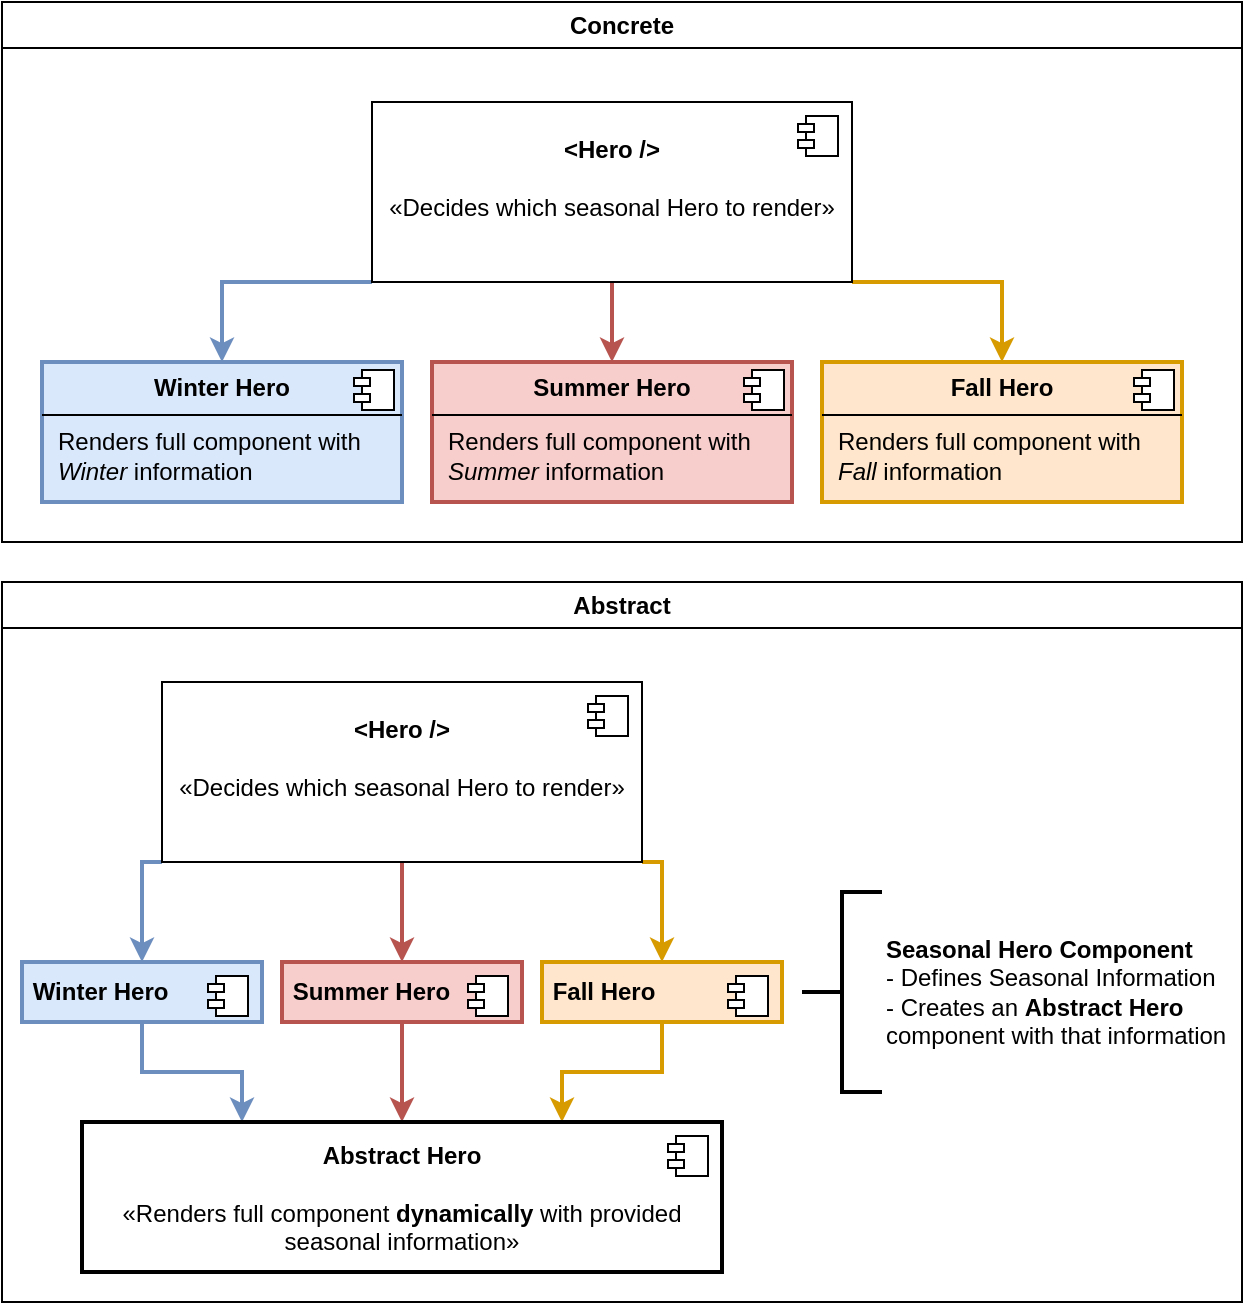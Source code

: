<mxfile version="28.0.7">
  <diagram name="Page-1" id="cSjFrMsoXzucoti7D4QO">
    <mxGraphModel dx="844" dy="591" grid="1" gridSize="10" guides="1" tooltips="1" connect="1" arrows="1" fold="1" page="1" pageScale="1" pageWidth="850" pageHeight="1100" math="0" shadow="0">
      <root>
        <mxCell id="0" />
        <mxCell id="1" parent="0" />
        <mxCell id="saDV-E0BetmcDKzamTSy-1" value="Concrete" style="swimlane;whiteSpace=wrap;html=1;" vertex="1" parent="1">
          <mxGeometry x="60" y="130" width="620" height="270" as="geometry" />
        </mxCell>
        <mxCell id="saDV-E0BetmcDKzamTSy-13" style="edgeStyle=orthogonalEdgeStyle;rounded=0;orthogonalLoop=1;jettySize=auto;html=1;entryX=0.5;entryY=0;entryDx=0;entryDy=0;fillColor=#f8cecc;strokeColor=#b85450;strokeWidth=2;" edge="1" parent="saDV-E0BetmcDKzamTSy-1" source="saDV-E0BetmcDKzamTSy-2" target="saDV-E0BetmcDKzamTSy-7">
          <mxGeometry relative="1" as="geometry" />
        </mxCell>
        <mxCell id="saDV-E0BetmcDKzamTSy-14" style="edgeStyle=orthogonalEdgeStyle;rounded=0;orthogonalLoop=1;jettySize=auto;html=1;entryX=0.5;entryY=0;entryDx=0;entryDy=0;fillColor=#ffe6cc;strokeColor=#d79b00;strokeWidth=2;" edge="1" parent="saDV-E0BetmcDKzamTSy-1" source="saDV-E0BetmcDKzamTSy-2" target="saDV-E0BetmcDKzamTSy-9">
          <mxGeometry relative="1" as="geometry">
            <Array as="points">
              <mxPoint x="500" y="140" />
            </Array>
          </mxGeometry>
        </mxCell>
        <mxCell id="saDV-E0BetmcDKzamTSy-15" style="edgeStyle=orthogonalEdgeStyle;rounded=0;orthogonalLoop=1;jettySize=auto;html=1;entryX=0.5;entryY=0;entryDx=0;entryDy=0;fillColor=#dae8fc;strokeColor=#6c8ebf;strokeWidth=2;" edge="1" parent="saDV-E0BetmcDKzamTSy-1" source="saDV-E0BetmcDKzamTSy-2" target="saDV-E0BetmcDKzamTSy-5">
          <mxGeometry relative="1" as="geometry">
            <Array as="points">
              <mxPoint x="110" y="140" />
            </Array>
          </mxGeometry>
        </mxCell>
        <mxCell id="saDV-E0BetmcDKzamTSy-2" value="&lt;div&gt;&lt;b&gt;&amp;lt;Hero&lt;/b&gt;&amp;nbsp;&lt;b&gt;/&amp;gt;&lt;/b&gt;&lt;/div&gt;&lt;br&gt;«Decides which seasonal Hero to render»&lt;div&gt;&lt;br/&gt;&lt;/div&gt;" style="html=1;dropTarget=0;whiteSpace=wrap;" vertex="1" parent="saDV-E0BetmcDKzamTSy-1">
          <mxGeometry x="185" y="50" width="240" height="90" as="geometry" />
        </mxCell>
        <mxCell id="saDV-E0BetmcDKzamTSy-3" value="" style="shape=module;jettyWidth=8;jettyHeight=4;" vertex="1" parent="saDV-E0BetmcDKzamTSy-2">
          <mxGeometry x="1" width="20" height="20" relative="1" as="geometry">
            <mxPoint x="-27" y="7" as="offset" />
          </mxGeometry>
        </mxCell>
        <mxCell id="saDV-E0BetmcDKzamTSy-5" value="&lt;p style=&quot;margin:0px;margin-top:6px;text-align:center;&quot;&gt;&lt;b&gt;Winter Hero&lt;/b&gt;&lt;/p&gt;&lt;hr size=&quot;1&quot; style=&quot;border-style:solid;&quot;&gt;&lt;p style=&quot;margin:0px;margin-left:8px;&quot;&gt;Renders full component with &lt;i&gt;Winter&lt;/i&gt; information&lt;/p&gt;" style="align=left;overflow=fill;html=1;dropTarget=0;whiteSpace=wrap;fillColor=#dae8fc;strokeColor=#6c8ebf;strokeWidth=2;" vertex="1" parent="saDV-E0BetmcDKzamTSy-1">
          <mxGeometry x="20" y="180" width="180" height="70" as="geometry" />
        </mxCell>
        <mxCell id="saDV-E0BetmcDKzamTSy-6" value="" style="shape=component;jettyWidth=8;jettyHeight=4;" vertex="1" parent="saDV-E0BetmcDKzamTSy-5">
          <mxGeometry x="1" width="20" height="20" relative="1" as="geometry">
            <mxPoint x="-24" y="4" as="offset" />
          </mxGeometry>
        </mxCell>
        <mxCell id="saDV-E0BetmcDKzamTSy-7" value="&lt;p style=&quot;margin:0px;margin-top:6px;text-align:center;&quot;&gt;&lt;b&gt;Summer Hero&lt;/b&gt;&lt;/p&gt;&lt;hr size=&quot;1&quot; style=&quot;border-style:solid;&quot;&gt;&lt;p style=&quot;margin:0px;margin-left:8px;&quot;&gt;Renders full component with &lt;i&gt;Summer&lt;/i&gt; information&lt;/p&gt;" style="align=left;overflow=fill;html=1;dropTarget=0;whiteSpace=wrap;fillColor=#f8cecc;strokeColor=#b85450;strokeWidth=2;" vertex="1" parent="saDV-E0BetmcDKzamTSy-1">
          <mxGeometry x="215" y="180" width="180" height="70" as="geometry" />
        </mxCell>
        <mxCell id="saDV-E0BetmcDKzamTSy-8" value="" style="shape=component;jettyWidth=8;jettyHeight=4;" vertex="1" parent="saDV-E0BetmcDKzamTSy-7">
          <mxGeometry x="1" width="20" height="20" relative="1" as="geometry">
            <mxPoint x="-24" y="4" as="offset" />
          </mxGeometry>
        </mxCell>
        <mxCell id="saDV-E0BetmcDKzamTSy-9" value="&lt;p style=&quot;margin:0px;margin-top:6px;text-align:center;&quot;&gt;&lt;b&gt;Fall Hero&lt;/b&gt;&lt;/p&gt;&lt;hr size=&quot;1&quot; style=&quot;border-style:solid;&quot;&gt;&lt;p style=&quot;margin:0px;margin-left:8px;&quot;&gt;Renders full component with &lt;i&gt;Fall&lt;/i&gt; information&lt;/p&gt;" style="align=left;overflow=fill;html=1;dropTarget=0;whiteSpace=wrap;fillColor=#ffe6cc;strokeColor=#d79b00;strokeWidth=2;" vertex="1" parent="saDV-E0BetmcDKzamTSy-1">
          <mxGeometry x="410" y="180" width="180" height="70" as="geometry" />
        </mxCell>
        <mxCell id="saDV-E0BetmcDKzamTSy-10" value="" style="shape=component;jettyWidth=8;jettyHeight=4;" vertex="1" parent="saDV-E0BetmcDKzamTSy-9">
          <mxGeometry x="1" width="20" height="20" relative="1" as="geometry">
            <mxPoint x="-24" y="4" as="offset" />
          </mxGeometry>
        </mxCell>
        <mxCell id="saDV-E0BetmcDKzamTSy-16" value="Abstract" style="swimlane;whiteSpace=wrap;html=1;" vertex="1" parent="1">
          <mxGeometry x="60" y="420" width="620" height="360" as="geometry" />
        </mxCell>
        <mxCell id="saDV-E0BetmcDKzamTSy-34" style="edgeStyle=orthogonalEdgeStyle;rounded=0;orthogonalLoop=1;jettySize=auto;html=1;entryX=0.5;entryY=0;entryDx=0;entryDy=0;fillColor=#ffe6cc;strokeColor=#d79b00;strokeWidth=2;" edge="1" parent="saDV-E0BetmcDKzamTSy-16" source="saDV-E0BetmcDKzamTSy-17" target="saDV-E0BetmcDKzamTSy-31">
          <mxGeometry relative="1" as="geometry">
            <Array as="points">
              <mxPoint x="330" y="140" />
              <mxPoint x="330" y="140" />
            </Array>
          </mxGeometry>
        </mxCell>
        <mxCell id="saDV-E0BetmcDKzamTSy-35" style="edgeStyle=orthogonalEdgeStyle;rounded=0;orthogonalLoop=1;jettySize=auto;html=1;entryX=0.5;entryY=0;entryDx=0;entryDy=0;fillColor=#f8cecc;strokeColor=#b85450;strokeWidth=2;" edge="1" parent="saDV-E0BetmcDKzamTSy-16" source="saDV-E0BetmcDKzamTSy-17" target="saDV-E0BetmcDKzamTSy-29">
          <mxGeometry relative="1" as="geometry">
            <Array as="points">
              <mxPoint x="260" y="140" />
              <mxPoint x="260" y="140" />
            </Array>
          </mxGeometry>
        </mxCell>
        <mxCell id="saDV-E0BetmcDKzamTSy-36" style="edgeStyle=orthogonalEdgeStyle;rounded=0;orthogonalLoop=1;jettySize=auto;html=1;entryX=0.5;entryY=0;entryDx=0;entryDy=0;fillColor=#dae8fc;strokeColor=#6c8ebf;strokeWidth=2;" edge="1" parent="saDV-E0BetmcDKzamTSy-16" source="saDV-E0BetmcDKzamTSy-17" target="saDV-E0BetmcDKzamTSy-27">
          <mxGeometry relative="1" as="geometry">
            <Array as="points">
              <mxPoint x="70" y="140" />
            </Array>
          </mxGeometry>
        </mxCell>
        <mxCell id="saDV-E0BetmcDKzamTSy-17" value="&lt;div&gt;&lt;b&gt;&amp;lt;Hero&lt;/b&gt;&amp;nbsp;&lt;b&gt;/&amp;gt;&lt;/b&gt;&lt;/div&gt;&lt;br&gt;«Decides which seasonal Hero to render»&lt;div&gt;&lt;br/&gt;&lt;/div&gt;" style="html=1;dropTarget=0;whiteSpace=wrap;" vertex="1" parent="saDV-E0BetmcDKzamTSy-16">
          <mxGeometry x="80" y="50" width="240" height="90" as="geometry" />
        </mxCell>
        <mxCell id="saDV-E0BetmcDKzamTSy-18" value="" style="shape=module;jettyWidth=8;jettyHeight=4;" vertex="1" parent="saDV-E0BetmcDKzamTSy-17">
          <mxGeometry x="1" width="20" height="20" relative="1" as="geometry">
            <mxPoint x="-27" y="7" as="offset" />
          </mxGeometry>
        </mxCell>
        <mxCell id="saDV-E0BetmcDKzamTSy-45" style="edgeStyle=orthogonalEdgeStyle;rounded=0;orthogonalLoop=1;jettySize=auto;html=1;entryX=0.25;entryY=0;entryDx=0;entryDy=0;fillColor=#dae8fc;strokeColor=#6c8ebf;strokeWidth=2;" edge="1" parent="saDV-E0BetmcDKzamTSy-16" source="saDV-E0BetmcDKzamTSy-27" target="saDV-E0BetmcDKzamTSy-41">
          <mxGeometry relative="1" as="geometry" />
        </mxCell>
        <mxCell id="saDV-E0BetmcDKzamTSy-27" value="&lt;b&gt;&amp;nbsp;Winter Hero&lt;/b&gt;" style="html=1;dropTarget=0;whiteSpace=wrap;align=left;fillColor=#dae8fc;strokeColor=#6c8ebf;strokeWidth=2;" vertex="1" parent="saDV-E0BetmcDKzamTSy-16">
          <mxGeometry x="10" y="190" width="120" height="30" as="geometry" />
        </mxCell>
        <mxCell id="saDV-E0BetmcDKzamTSy-28" value="" style="shape=module;jettyWidth=8;jettyHeight=4;" vertex="1" parent="saDV-E0BetmcDKzamTSy-27">
          <mxGeometry x="1" width="20" height="20" relative="1" as="geometry">
            <mxPoint x="-27" y="7" as="offset" />
          </mxGeometry>
        </mxCell>
        <mxCell id="saDV-E0BetmcDKzamTSy-46" style="edgeStyle=orthogonalEdgeStyle;rounded=0;orthogonalLoop=1;jettySize=auto;html=1;entryX=0.5;entryY=0;entryDx=0;entryDy=0;fillColor=#f8cecc;strokeColor=#b85450;strokeWidth=2;" edge="1" parent="saDV-E0BetmcDKzamTSy-16" source="saDV-E0BetmcDKzamTSy-29" target="saDV-E0BetmcDKzamTSy-41">
          <mxGeometry relative="1" as="geometry" />
        </mxCell>
        <mxCell id="saDV-E0BetmcDKzamTSy-29" value="&lt;b&gt;&amp;nbsp;Summer Hero&lt;/b&gt;" style="html=1;dropTarget=0;whiteSpace=wrap;align=left;fillColor=#f8cecc;strokeColor=#b85450;strokeWidth=2;" vertex="1" parent="saDV-E0BetmcDKzamTSy-16">
          <mxGeometry x="140" y="190" width="120" height="30" as="geometry" />
        </mxCell>
        <mxCell id="saDV-E0BetmcDKzamTSy-30" value="" style="shape=module;jettyWidth=8;jettyHeight=4;" vertex="1" parent="saDV-E0BetmcDKzamTSy-29">
          <mxGeometry x="1" width="20" height="20" relative="1" as="geometry">
            <mxPoint x="-27" y="7" as="offset" />
          </mxGeometry>
        </mxCell>
        <mxCell id="saDV-E0BetmcDKzamTSy-44" style="edgeStyle=orthogonalEdgeStyle;rounded=0;orthogonalLoop=1;jettySize=auto;html=1;entryX=0.75;entryY=0;entryDx=0;entryDy=0;fillColor=#ffe6cc;strokeColor=#d79b00;strokeWidth=2;" edge="1" parent="saDV-E0BetmcDKzamTSy-16" source="saDV-E0BetmcDKzamTSy-31" target="saDV-E0BetmcDKzamTSy-41">
          <mxGeometry relative="1" as="geometry" />
        </mxCell>
        <mxCell id="saDV-E0BetmcDKzamTSy-31" value="&lt;b&gt;&amp;nbsp;Fall Hero&lt;/b&gt;" style="html=1;dropTarget=0;whiteSpace=wrap;align=left;fillColor=#ffe6cc;strokeColor=#d79b00;strokeWidth=2;" vertex="1" parent="saDV-E0BetmcDKzamTSy-16">
          <mxGeometry x="270" y="190" width="120" height="30" as="geometry" />
        </mxCell>
        <mxCell id="saDV-E0BetmcDKzamTSy-32" value="" style="shape=module;jettyWidth=8;jettyHeight=4;" vertex="1" parent="saDV-E0BetmcDKzamTSy-31">
          <mxGeometry x="1" width="20" height="20" relative="1" as="geometry">
            <mxPoint x="-27" y="7" as="offset" />
          </mxGeometry>
        </mxCell>
        <mxCell id="saDV-E0BetmcDKzamTSy-33" value="&lt;b&gt;Seasonal Hero Component&lt;/b&gt;&lt;div&gt;- Defines Seasonal Information&lt;/div&gt;&lt;div&gt;- Creates an &lt;b&gt;Abstract Hero&lt;/b&gt;&lt;/div&gt;&lt;div&gt;component&amp;nbsp;&lt;span style=&quot;background-color: transparent; color: light-dark(rgb(0, 0, 0), rgb(255, 255, 255));&quot;&gt;with that information&lt;/span&gt;&lt;/div&gt;" style="strokeWidth=2;html=1;shape=mxgraph.flowchart.annotation_2;align=left;labelPosition=right;pointerEvents=1;" vertex="1" parent="saDV-E0BetmcDKzamTSy-16">
          <mxGeometry x="400" y="155" width="40" height="100" as="geometry" />
        </mxCell>
        <mxCell id="saDV-E0BetmcDKzamTSy-41" value="&lt;div&gt;&lt;b style=&quot;background-color: transparent; color: light-dark(rgb(0, 0, 0), rgb(255, 255, 255));&quot;&gt;Abstract Hero&lt;/b&gt;&lt;/div&gt;&lt;div&gt;&lt;b&gt;&lt;br&gt;&lt;/b&gt;«Renders full component &lt;b&gt;dynamically&lt;/b&gt;&amp;nbsp;with provided seasonal information»&lt;/div&gt;" style="html=1;dropTarget=0;whiteSpace=wrap;strokeWidth=2;" vertex="1" parent="saDV-E0BetmcDKzamTSy-16">
          <mxGeometry x="40" y="270" width="320" height="75" as="geometry" />
        </mxCell>
        <mxCell id="saDV-E0BetmcDKzamTSy-42" value="" style="shape=module;jettyWidth=8;jettyHeight=4;" vertex="1" parent="saDV-E0BetmcDKzamTSy-41">
          <mxGeometry x="1" width="20" height="20" relative="1" as="geometry">
            <mxPoint x="-27" y="7" as="offset" />
          </mxGeometry>
        </mxCell>
      </root>
    </mxGraphModel>
  </diagram>
</mxfile>
